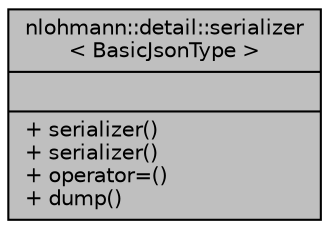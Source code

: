 digraph "nlohmann::detail::serializer&lt; BasicJsonType &gt;"
{
 // INTERACTIVE_SVG=YES
  bgcolor="transparent";
  edge [fontname="Helvetica",fontsize="10",labelfontname="Helvetica",labelfontsize="10"];
  node [fontname="Helvetica",fontsize="10",shape=record];
  Node1 [label="{nlohmann::detail::serializer\l\< BasicJsonType \>\n||+ serializer()\l+ serializer()\l+ operator=()\l+ dump()\l}",height=0.2,width=0.4,color="black", fillcolor="grey75", style="filled" fontcolor="black"];
}
